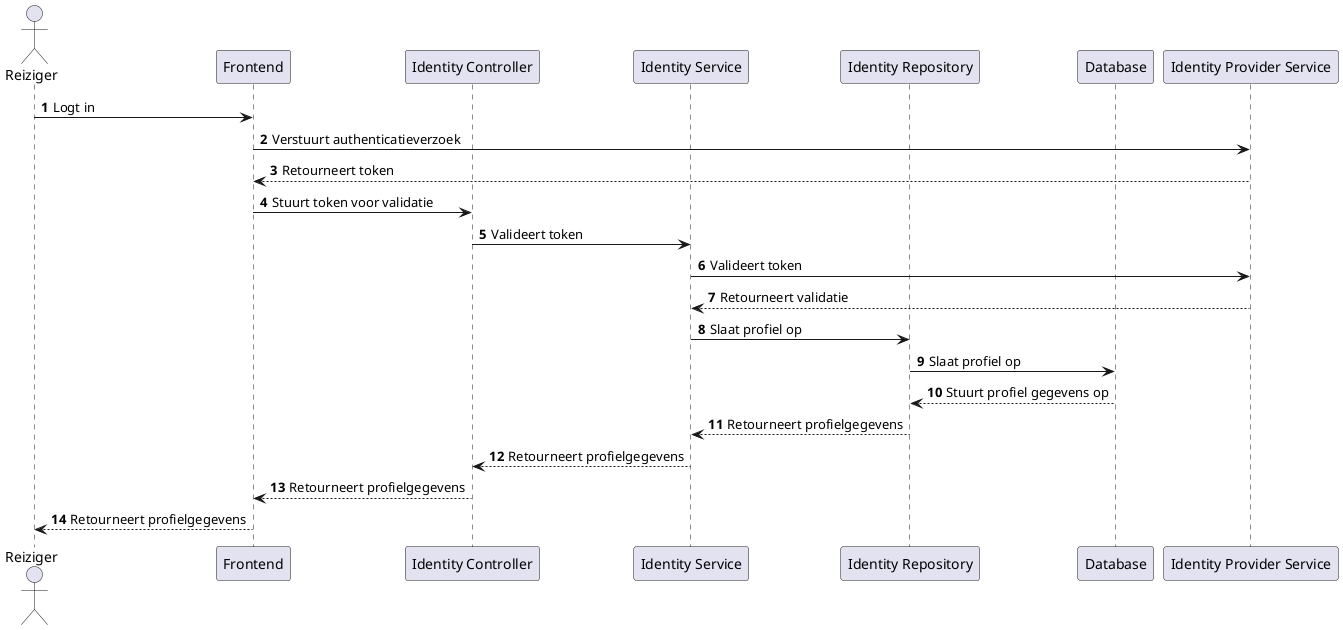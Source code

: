 @startuml

autonumber

actor Reiziger

participant "Frontend" as frontend
participant "Identity Controller" as identityController
participant "Identity Service" as identityService
participant "Identity Repository" as identityRepository
participant "Database" as database
participant "Identity Provider Service" as identityProviderService

Reiziger -> frontend: Logt in
frontend -> identityProviderService: Verstuurt authenticatieverzoek
identityProviderService --> frontend: Retourneert token

frontend -> identityController: Stuurt token voor validatie
identityController -> identityService: Valideert token

identityService -> identityProviderService: Valideert token
identityProviderService --> identityService: Retourneert validatie

identityService -> identityRepository: Slaat profiel op
identityRepository -> database: Slaat profiel op
database --> identityRepository: Stuurt profiel gegevens op
identityRepository --> identityService: Retourneert profielgegevens

identityService --> identityController: Retourneert profielgegevens
identityController --> frontend: Retourneert profielgegevens
frontend --> Reiziger: Retourneert profielgegevens

@enduml